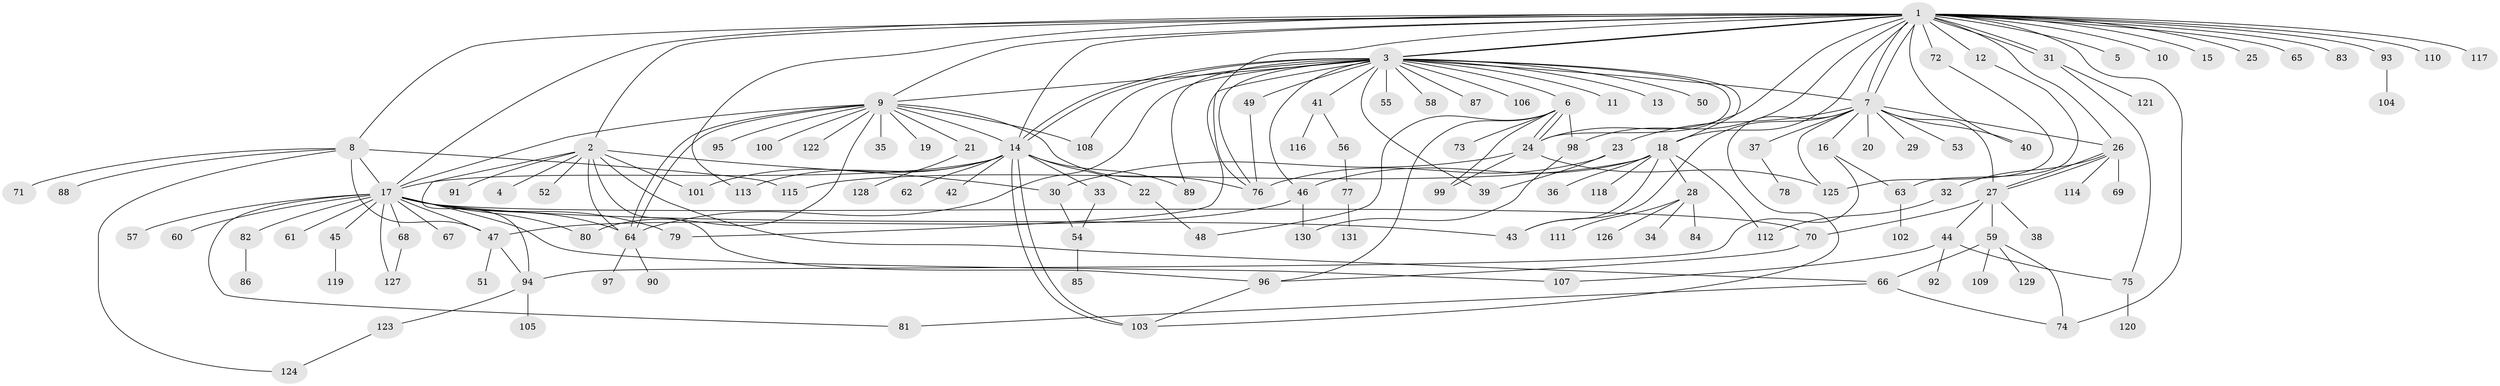 // Generated by graph-tools (version 1.1) at 2025/46/03/09/25 04:46:53]
// undirected, 131 vertices, 196 edges
graph export_dot {
graph [start="1"]
  node [color=gray90,style=filled];
  1;
  2;
  3;
  4;
  5;
  6;
  7;
  8;
  9;
  10;
  11;
  12;
  13;
  14;
  15;
  16;
  17;
  18;
  19;
  20;
  21;
  22;
  23;
  24;
  25;
  26;
  27;
  28;
  29;
  30;
  31;
  32;
  33;
  34;
  35;
  36;
  37;
  38;
  39;
  40;
  41;
  42;
  43;
  44;
  45;
  46;
  47;
  48;
  49;
  50;
  51;
  52;
  53;
  54;
  55;
  56;
  57;
  58;
  59;
  60;
  61;
  62;
  63;
  64;
  65;
  66;
  67;
  68;
  69;
  70;
  71;
  72;
  73;
  74;
  75;
  76;
  77;
  78;
  79;
  80;
  81;
  82;
  83;
  84;
  85;
  86;
  87;
  88;
  89;
  90;
  91;
  92;
  93;
  94;
  95;
  96;
  97;
  98;
  99;
  100;
  101;
  102;
  103;
  104;
  105;
  106;
  107;
  108;
  109;
  110;
  111;
  112;
  113;
  114;
  115;
  116;
  117;
  118;
  119;
  120;
  121;
  122;
  123;
  124;
  125;
  126;
  127;
  128;
  129;
  130;
  131;
  1 -- 2;
  1 -- 3;
  1 -- 3;
  1 -- 5;
  1 -- 7;
  1 -- 7;
  1 -- 8;
  1 -- 9;
  1 -- 10;
  1 -- 12;
  1 -- 14;
  1 -- 15;
  1 -- 17;
  1 -- 18;
  1 -- 24;
  1 -- 25;
  1 -- 26;
  1 -- 31;
  1 -- 31;
  1 -- 40;
  1 -- 65;
  1 -- 72;
  1 -- 74;
  1 -- 76;
  1 -- 83;
  1 -- 93;
  1 -- 98;
  1 -- 110;
  1 -- 113;
  1 -- 117;
  2 -- 4;
  2 -- 30;
  2 -- 52;
  2 -- 64;
  2 -- 66;
  2 -- 91;
  2 -- 94;
  2 -- 96;
  2 -- 101;
  3 -- 6;
  3 -- 7;
  3 -- 9;
  3 -- 11;
  3 -- 13;
  3 -- 14;
  3 -- 14;
  3 -- 18;
  3 -- 24;
  3 -- 39;
  3 -- 41;
  3 -- 46;
  3 -- 49;
  3 -- 50;
  3 -- 55;
  3 -- 58;
  3 -- 64;
  3 -- 76;
  3 -- 79;
  3 -- 87;
  3 -- 89;
  3 -- 106;
  3 -- 108;
  6 -- 24;
  6 -- 24;
  6 -- 48;
  6 -- 73;
  6 -- 96;
  6 -- 98;
  6 -- 99;
  7 -- 16;
  7 -- 20;
  7 -- 23;
  7 -- 26;
  7 -- 27;
  7 -- 29;
  7 -- 37;
  7 -- 40;
  7 -- 43;
  7 -- 53;
  7 -- 103;
  7 -- 125;
  8 -- 17;
  8 -- 47;
  8 -- 71;
  8 -- 88;
  8 -- 115;
  8 -- 124;
  9 -- 14;
  9 -- 17;
  9 -- 19;
  9 -- 21;
  9 -- 35;
  9 -- 64;
  9 -- 64;
  9 -- 76;
  9 -- 80;
  9 -- 95;
  9 -- 100;
  9 -- 108;
  9 -- 122;
  12 -- 63;
  14 -- 17;
  14 -- 22;
  14 -- 33;
  14 -- 42;
  14 -- 62;
  14 -- 89;
  14 -- 101;
  14 -- 103;
  14 -- 103;
  14 -- 113;
  16 -- 63;
  16 -- 94;
  17 -- 43;
  17 -- 45;
  17 -- 47;
  17 -- 57;
  17 -- 60;
  17 -- 61;
  17 -- 64;
  17 -- 67;
  17 -- 68;
  17 -- 70;
  17 -- 79;
  17 -- 80;
  17 -- 81;
  17 -- 82;
  17 -- 107;
  17 -- 127;
  18 -- 28;
  18 -- 36;
  18 -- 43;
  18 -- 46;
  18 -- 112;
  18 -- 115;
  18 -- 118;
  21 -- 128;
  22 -- 48;
  23 -- 39;
  23 -- 76;
  24 -- 30;
  24 -- 99;
  24 -- 125;
  26 -- 27;
  26 -- 27;
  26 -- 32;
  26 -- 69;
  26 -- 114;
  27 -- 38;
  27 -- 44;
  27 -- 59;
  27 -- 70;
  28 -- 34;
  28 -- 84;
  28 -- 111;
  28 -- 126;
  30 -- 54;
  31 -- 75;
  31 -- 121;
  32 -- 112;
  33 -- 54;
  37 -- 78;
  41 -- 56;
  41 -- 116;
  44 -- 75;
  44 -- 92;
  44 -- 107;
  45 -- 119;
  46 -- 47;
  46 -- 130;
  47 -- 51;
  47 -- 94;
  49 -- 76;
  54 -- 85;
  56 -- 77;
  59 -- 66;
  59 -- 74;
  59 -- 109;
  59 -- 129;
  63 -- 102;
  64 -- 90;
  64 -- 97;
  66 -- 74;
  66 -- 81;
  68 -- 127;
  70 -- 96;
  72 -- 125;
  75 -- 120;
  77 -- 131;
  82 -- 86;
  93 -- 104;
  94 -- 105;
  94 -- 123;
  96 -- 103;
  98 -- 130;
  123 -- 124;
}
